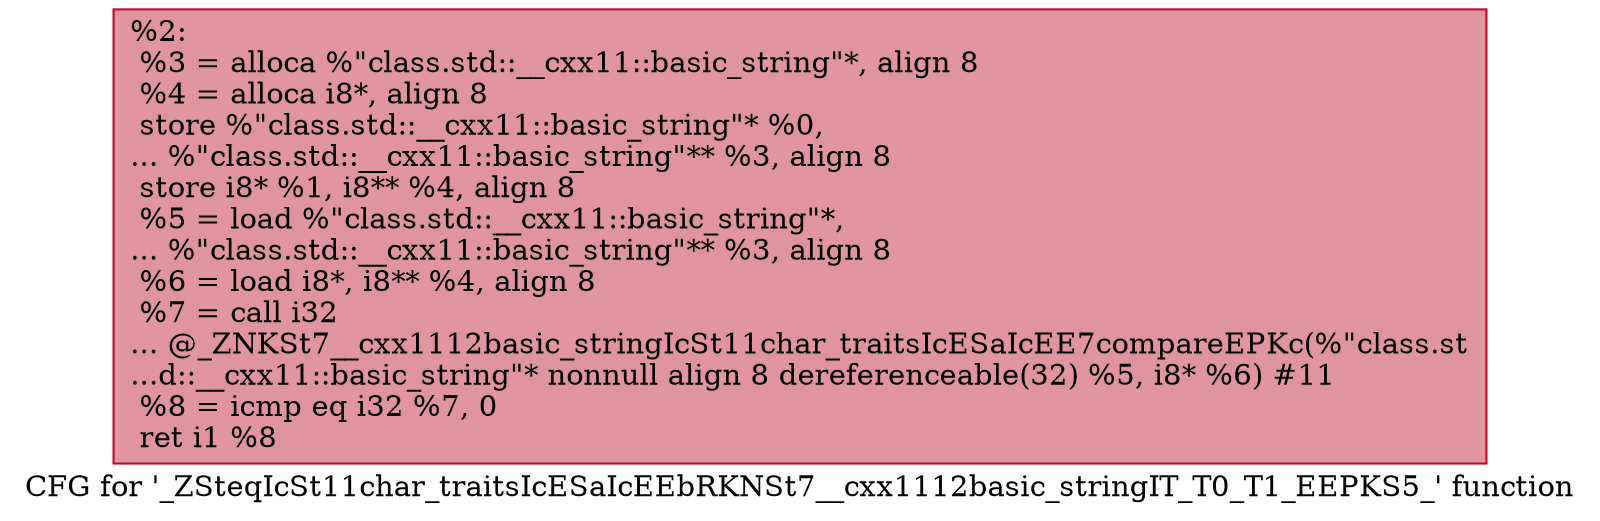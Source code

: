 digraph "CFG for '_ZSteqIcSt11char_traitsIcESaIcEEbRKNSt7__cxx1112basic_stringIT_T0_T1_EEPKS5_' function" {
	label="CFG for '_ZSteqIcSt11char_traitsIcESaIcEEbRKNSt7__cxx1112basic_stringIT_T0_T1_EEPKS5_' function";

	Node0x561763da25f0 [shape=record,color="#b70d28ff", style=filled, fillcolor="#b70d2870",label="{%2:\l  %3 = alloca %\"class.std::__cxx11::basic_string\"*, align 8\l  %4 = alloca i8*, align 8\l  store %\"class.std::__cxx11::basic_string\"* %0,\l... %\"class.std::__cxx11::basic_string\"** %3, align 8\l  store i8* %1, i8** %4, align 8\l  %5 = load %\"class.std::__cxx11::basic_string\"*,\l... %\"class.std::__cxx11::basic_string\"** %3, align 8\l  %6 = load i8*, i8** %4, align 8\l  %7 = call i32\l... @_ZNKSt7__cxx1112basic_stringIcSt11char_traitsIcESaIcEE7compareEPKc(%\"class.st\l...d::__cxx11::basic_string\"* nonnull align 8 dereferenceable(32) %5, i8* %6) #11\l  %8 = icmp eq i32 %7, 0\l  ret i1 %8\l}"];
}
